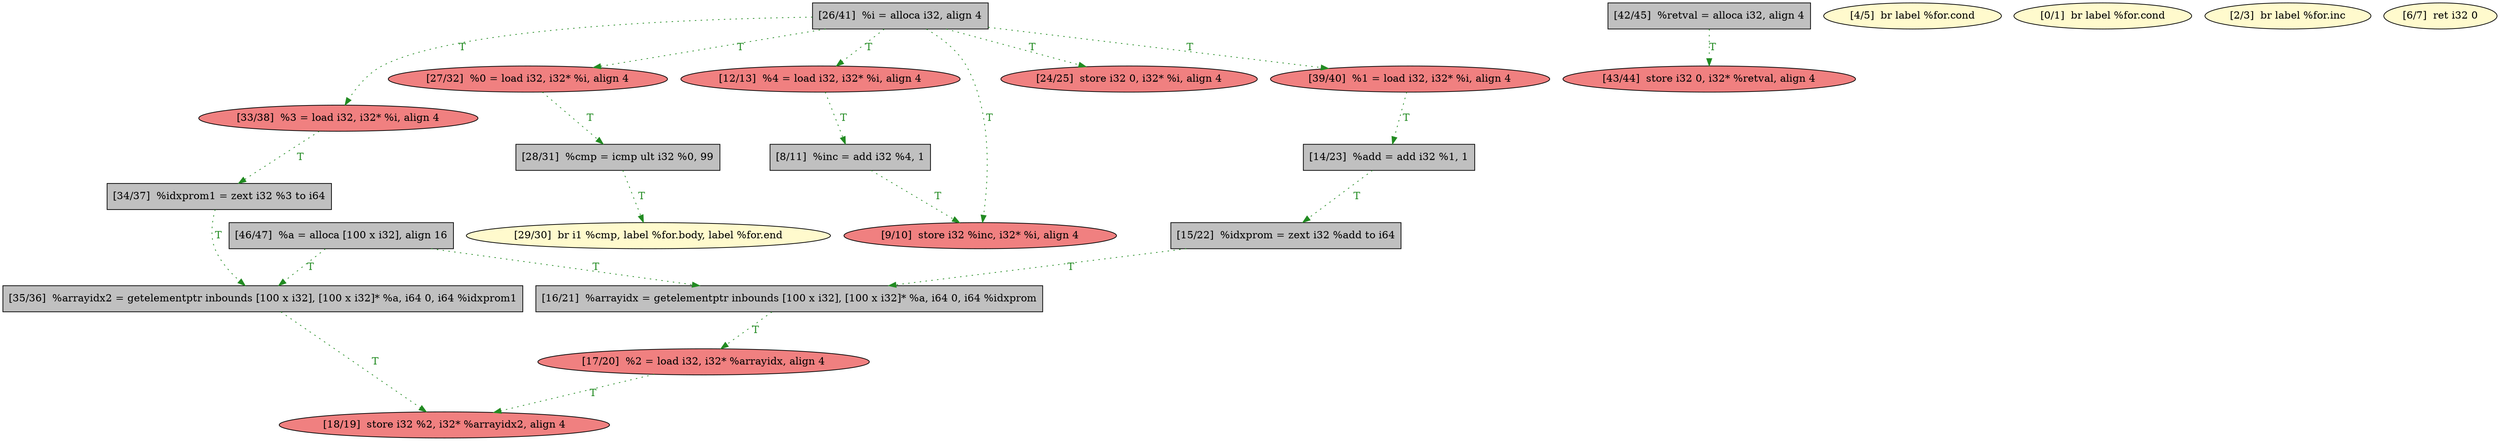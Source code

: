 
digraph G {


node47 [fillcolor=grey,label="[34/37]  %idxprom1 = zext i32 %3 to i64",shape=rectangle,style=filled ]
node46 [fillcolor=lightcoral,label="[33/38]  %3 = load i32, i32* %i, align 4",shape=ellipse,style=filled ]
node45 [fillcolor=lightcoral,label="[18/19]  store i32 %2, i32* %arrayidx2, align 4",shape=ellipse,style=filled ]
node44 [fillcolor=grey,label="[16/21]  %arrayidx = getelementptr inbounds [100 x i32], [100 x i32]* %a, i64 0, i64 %idxprom",shape=rectangle,style=filled ]
node42 [fillcolor=lightcoral,label="[39/40]  %1 = load i32, i32* %i, align 4",shape=ellipse,style=filled ]
node40 [fillcolor=lightcoral,label="[27/32]  %0 = load i32, i32* %i, align 4",shape=ellipse,style=filled ]
node29 [fillcolor=lightcoral,label="[12/13]  %4 = load i32, i32* %i, align 4",shape=ellipse,style=filled ]
node33 [fillcolor=grey,label="[42/45]  %retval = alloca i32, align 4",shape=rectangle,style=filled ]
node28 [fillcolor=grey,label="[8/11]  %inc = add i32 %4, 1",shape=rectangle,style=filled ]
node26 [fillcolor=lemonchiffon,label="[4/5]  br label %for.cond",shape=ellipse,style=filled ]
node24 [fillcolor=lemonchiffon,label="[0/1]  br label %for.cond",shape=ellipse,style=filled ]
node35 [fillcolor=lemonchiffon,label="[29/30]  br i1 %cmp, label %for.body, label %for.end",shape=ellipse,style=filled ]
node25 [fillcolor=lemonchiffon,label="[2/3]  br label %for.inc",shape=ellipse,style=filled ]
node30 [fillcolor=grey,label="[14/23]  %add = add i32 %1, 1",shape=rectangle,style=filled ]
node32 [fillcolor=grey,label="[26/41]  %i = alloca i32, align 4",shape=rectangle,style=filled ]
node38 [fillcolor=lightcoral,label="[17/20]  %2 = load i32, i32* %arrayidx, align 4",shape=ellipse,style=filled ]
node39 [fillcolor=grey,label="[28/31]  %cmp = icmp ult i32 %0, 99",shape=rectangle,style=filled ]
node31 [fillcolor=lightcoral,label="[24/25]  store i32 0, i32* %i, align 4",shape=ellipse,style=filled ]
node27 [fillcolor=lemonchiffon,label="[6/7]  ret i32 0",shape=ellipse,style=filled ]
node36 [fillcolor=lightcoral,label="[43/44]  store i32 0, i32* %retval, align 4",shape=ellipse,style=filled ]
node34 [fillcolor=lightcoral,label="[9/10]  store i32 %inc, i32* %i, align 4",shape=ellipse,style=filled ]
node43 [fillcolor=grey,label="[35/36]  %arrayidx2 = getelementptr inbounds [100 x i32], [100 x i32]* %a, i64 0, i64 %idxprom1",shape=rectangle,style=filled ]
node41 [fillcolor=grey,label="[15/22]  %idxprom = zext i32 %add to i64",shape=rectangle,style=filled ]
node37 [fillcolor=grey,label="[46/47]  %a = alloca [100 x i32], align 16",shape=rectangle,style=filled ]

node41->node44 [style=dotted,color=forestgreen,label="T",fontcolor=forestgreen ]
node30->node41 [style=dotted,color=forestgreen,label="T",fontcolor=forestgreen ]
node38->node45 [style=dotted,color=forestgreen,label="T",fontcolor=forestgreen ]
node32->node40 [style=dotted,color=forestgreen,label="T",fontcolor=forestgreen ]
node32->node46 [style=dotted,color=forestgreen,label="T",fontcolor=forestgreen ]
node43->node45 [style=dotted,color=forestgreen,label="T",fontcolor=forestgreen ]
node32->node34 [style=dotted,color=forestgreen,label="T",fontcolor=forestgreen ]
node33->node36 [style=dotted,color=forestgreen,label="T",fontcolor=forestgreen ]
node39->node35 [style=dotted,color=forestgreen,label="T",fontcolor=forestgreen ]
node32->node42 [style=dotted,color=forestgreen,label="T",fontcolor=forestgreen ]
node47->node43 [style=dotted,color=forestgreen,label="T",fontcolor=forestgreen ]
node37->node44 [style=dotted,color=forestgreen,label="T",fontcolor=forestgreen ]
node44->node38 [style=dotted,color=forestgreen,label="T",fontcolor=forestgreen ]
node37->node43 [style=dotted,color=forestgreen,label="T",fontcolor=forestgreen ]
node32->node29 [style=dotted,color=forestgreen,label="T",fontcolor=forestgreen ]
node29->node28 [style=dotted,color=forestgreen,label="T",fontcolor=forestgreen ]
node46->node47 [style=dotted,color=forestgreen,label="T",fontcolor=forestgreen ]
node28->node34 [style=dotted,color=forestgreen,label="T",fontcolor=forestgreen ]
node32->node31 [style=dotted,color=forestgreen,label="T",fontcolor=forestgreen ]
node42->node30 [style=dotted,color=forestgreen,label="T",fontcolor=forestgreen ]
node40->node39 [style=dotted,color=forestgreen,label="T",fontcolor=forestgreen ]


}
